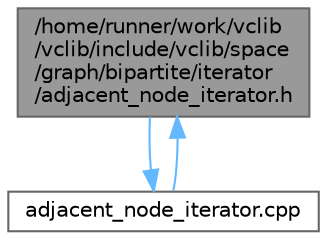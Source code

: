 digraph "/home/runner/work/vclib/vclib/include/vclib/space/graph/bipartite/iterator/adjacent_node_iterator.h"
{
 // LATEX_PDF_SIZE
  bgcolor="transparent";
  edge [fontname=Helvetica,fontsize=10,labelfontname=Helvetica,labelfontsize=10];
  node [fontname=Helvetica,fontsize=10,shape=box,height=0.2,width=0.4];
  Node1 [label="/home/runner/work/vclib\l/vclib/include/vclib/space\l/graph/bipartite/iterator\l/adjacent_node_iterator.h",height=0.2,width=0.4,color="gray40", fillcolor="grey60", style="filled", fontcolor="black",tooltip=" "];
  Node1 -> Node2 [color="steelblue1",style="solid"];
  Node2 [label="adjacent_node_iterator.cpp",height=0.2,width=0.4,color="grey40", fillcolor="white", style="filled",URL="$adjacent__node__iterator_8cpp.html",tooltip=" "];
  Node2 -> Node1 [color="steelblue1",style="solid"];
}
